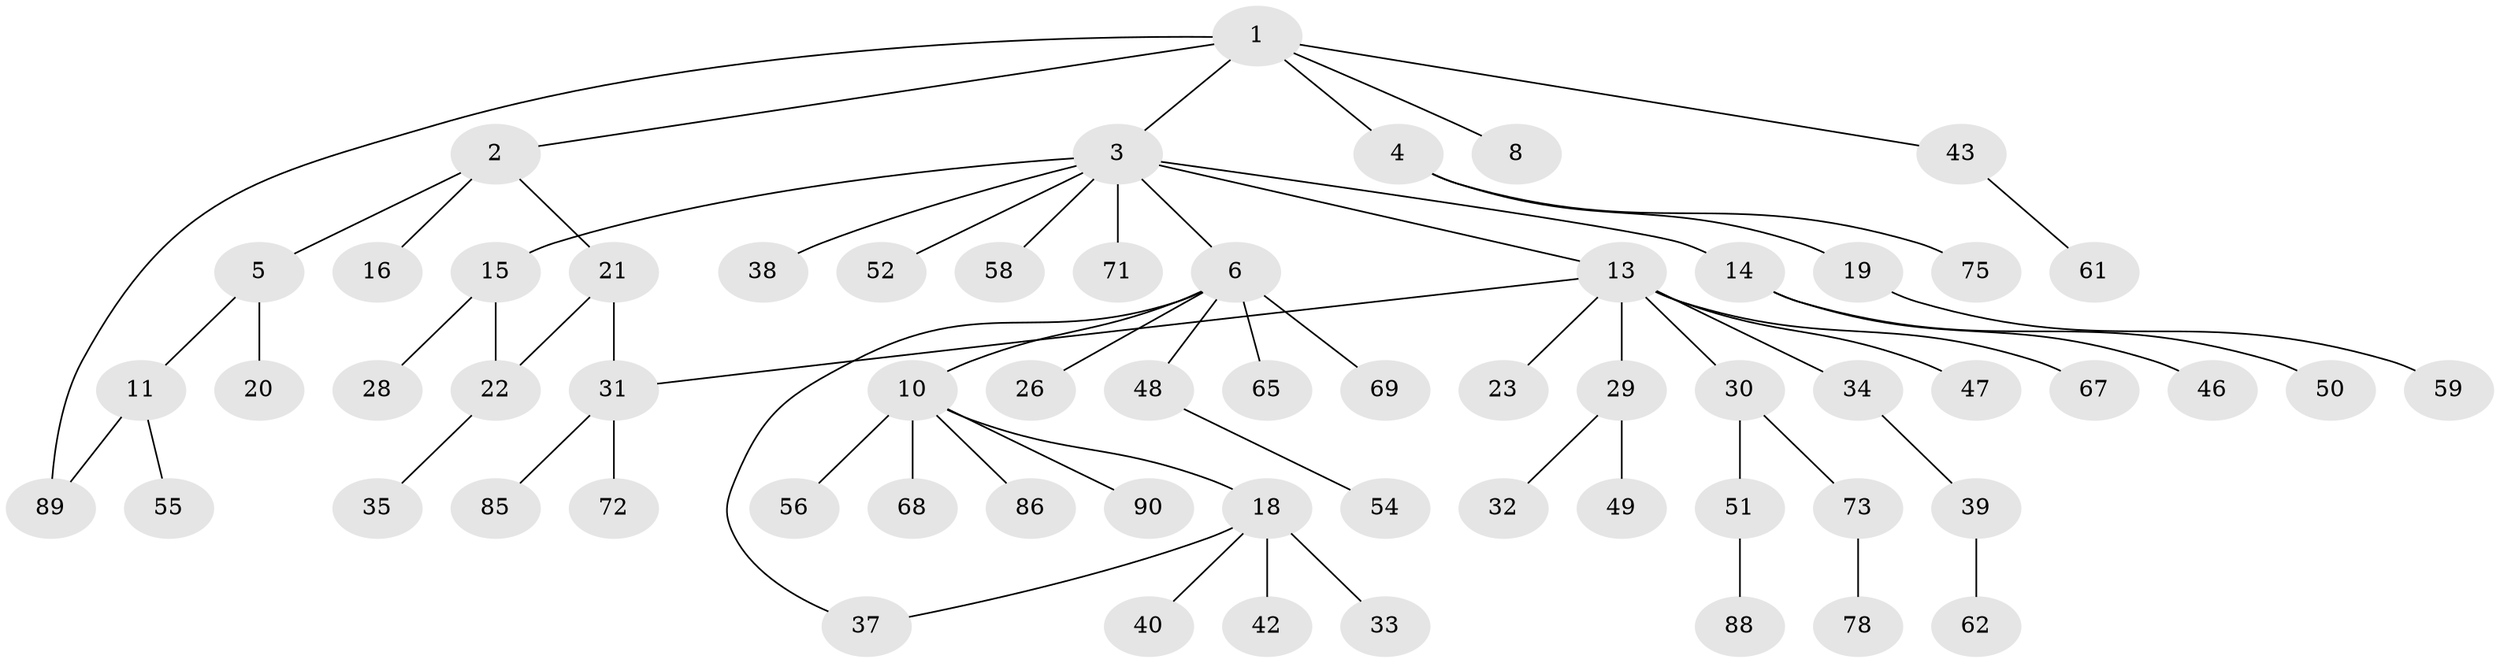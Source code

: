 // Generated by graph-tools (version 1.1) at 2025/23/03/03/25 07:23:31]
// undirected, 62 vertices, 65 edges
graph export_dot {
graph [start="1"]
  node [color=gray90,style=filled];
  1 [super="+12"];
  2 [super="+79"];
  3 [super="+7"];
  4 [super="+82"];
  5;
  6 [super="+9"];
  8;
  10 [super="+60"];
  11 [super="+41"];
  13 [super="+17"];
  14 [super="+27"];
  15 [super="+53"];
  16;
  18 [super="+24"];
  19 [super="+66"];
  20 [super="+64"];
  21;
  22 [super="+25"];
  23 [super="+77"];
  26;
  28 [super="+36"];
  29 [super="+84"];
  30 [super="+44"];
  31 [super="+57"];
  32;
  33;
  34;
  35;
  37 [super="+83"];
  38;
  39;
  40;
  42;
  43 [super="+45"];
  46;
  47;
  48;
  49;
  50;
  51 [super="+80"];
  52;
  54 [super="+81"];
  55 [super="+76"];
  56 [super="+63"];
  58 [super="+87"];
  59;
  61;
  62;
  65;
  67;
  68 [super="+70"];
  69;
  71;
  72 [super="+74"];
  73;
  75;
  78;
  85;
  86;
  88;
  89;
  90;
  1 -- 2;
  1 -- 3;
  1 -- 4;
  1 -- 8;
  1 -- 89;
  1 -- 43;
  2 -- 5;
  2 -- 16;
  2 -- 21;
  3 -- 6;
  3 -- 13;
  3 -- 15;
  3 -- 52;
  3 -- 58;
  3 -- 71;
  3 -- 38;
  3 -- 14;
  4 -- 19;
  4 -- 75;
  5 -- 11;
  5 -- 20;
  6 -- 10;
  6 -- 37;
  6 -- 65;
  6 -- 69;
  6 -- 48;
  6 -- 26;
  10 -- 18;
  10 -- 56;
  10 -- 68;
  10 -- 86;
  10 -- 90;
  11 -- 89;
  11 -- 55;
  13 -- 29;
  13 -- 30;
  13 -- 47;
  13 -- 67;
  13 -- 31;
  13 -- 34;
  13 -- 23;
  14 -- 46;
  14 -- 50;
  15 -- 28;
  15 -- 22;
  18 -- 40;
  18 -- 33;
  18 -- 42;
  18 -- 37;
  19 -- 59;
  21 -- 22;
  21 -- 31;
  22 -- 35;
  29 -- 32;
  29 -- 49;
  30 -- 51;
  30 -- 73;
  31 -- 72;
  31 -- 85;
  34 -- 39;
  39 -- 62;
  43 -- 61;
  48 -- 54;
  51 -- 88;
  73 -- 78;
}
